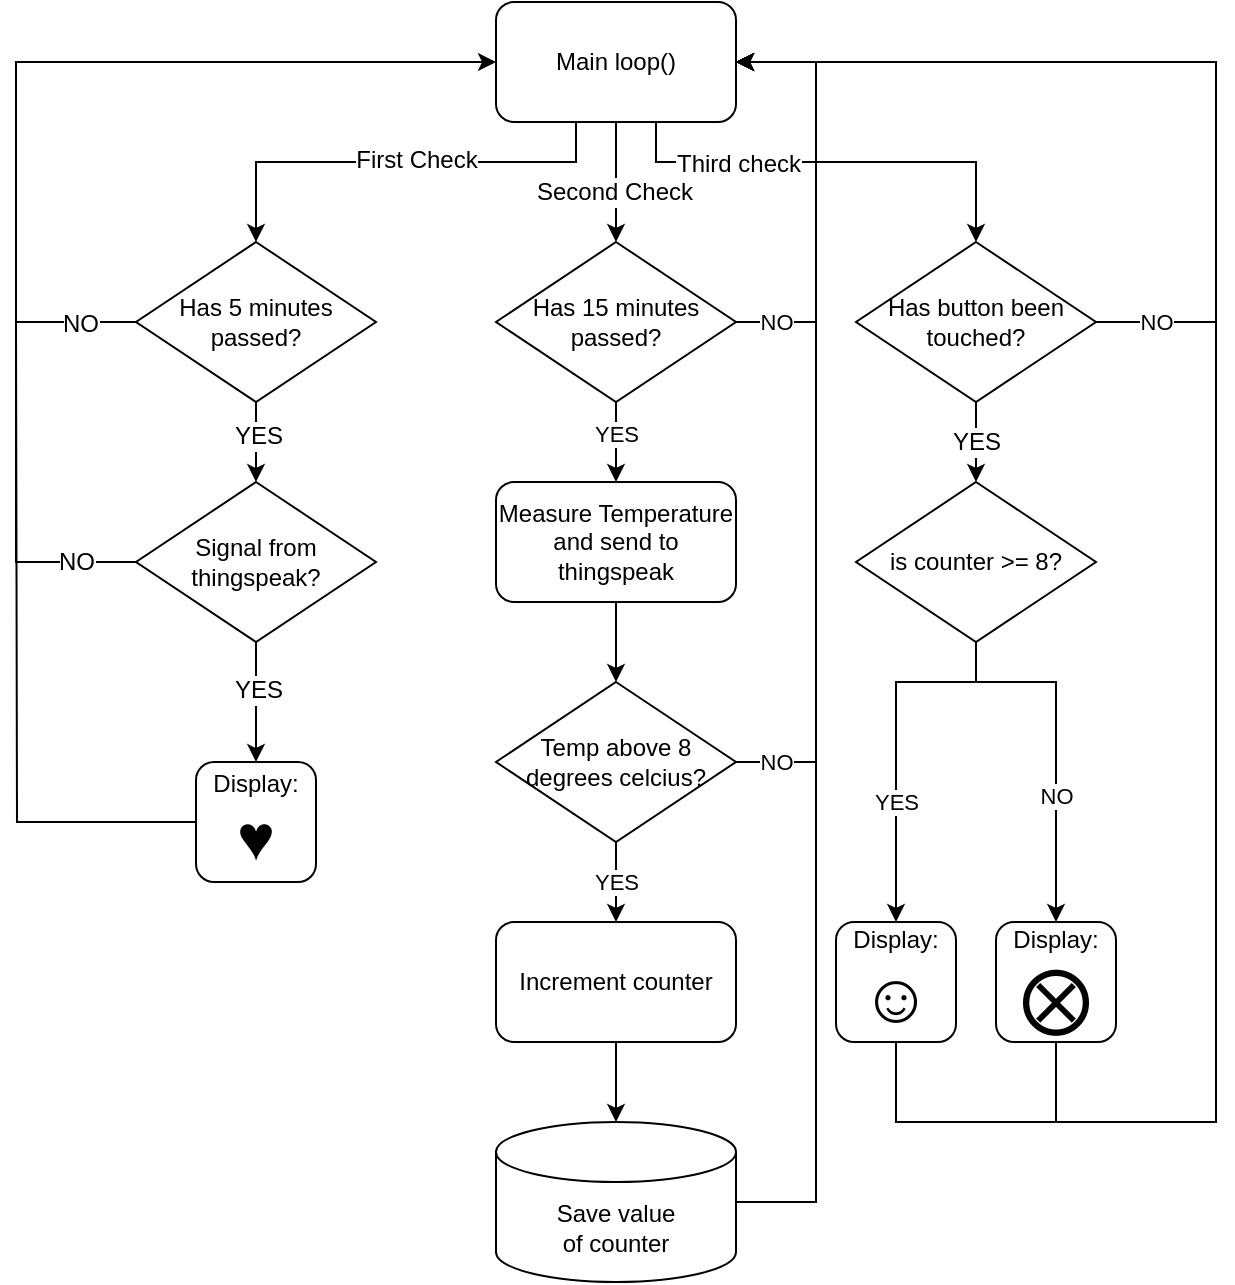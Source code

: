 <mxfile version="17.5.0" type="github">
  <diagram id="5TBrRAbkIkiDny05DDcc" name="Page-1">
    <mxGraphModel dx="946" dy="598" grid="1" gridSize="10" guides="1" tooltips="1" connect="1" arrows="1" fold="1" page="0" pageScale="1" pageWidth="827" pageHeight="1169" math="0" shadow="0">
      <root>
        <mxCell id="0" />
        <mxCell id="1" parent="0" />
        <mxCell id="OD7rqPLrzNohdYKxFNVN-20" style="edgeStyle=orthogonalEdgeStyle;rounded=0;orthogonalLoop=1;jettySize=auto;html=1;entryX=0.5;entryY=0;entryDx=0;entryDy=0;" edge="1" parent="1" source="OD7rqPLrzNohdYKxFNVN-1" target="OD7rqPLrzNohdYKxFNVN-19">
          <mxGeometry relative="1" as="geometry">
            <Array as="points">
              <mxPoint x="400" y="160" />
              <mxPoint x="560" y="160" />
            </Array>
          </mxGeometry>
        </mxCell>
        <mxCell id="OD7rqPLrzNohdYKxFNVN-47" value="Third check" style="edgeLabel;html=1;align=center;verticalAlign=middle;resizable=0;points=[];fontSize=12;" vertex="1" connectable="0" parent="OD7rqPLrzNohdYKxFNVN-20">
          <mxGeometry x="0.067" y="-1" relative="1" as="geometry">
            <mxPoint x="-57" as="offset" />
          </mxGeometry>
        </mxCell>
        <mxCell id="OD7rqPLrzNohdYKxFNVN-48" style="edgeStyle=orthogonalEdgeStyle;rounded=0;orthogonalLoop=1;jettySize=auto;html=1;fontSize=12;" edge="1" parent="1" source="OD7rqPLrzNohdYKxFNVN-1" target="OD7rqPLrzNohdYKxFNVN-2">
          <mxGeometry relative="1" as="geometry">
            <Array as="points">
              <mxPoint x="380" y="170" />
              <mxPoint x="380" y="170" />
            </Array>
          </mxGeometry>
        </mxCell>
        <mxCell id="OD7rqPLrzNohdYKxFNVN-49" value="Second Check" style="edgeLabel;html=1;align=center;verticalAlign=middle;resizable=0;points=[];fontSize=12;" vertex="1" connectable="0" parent="OD7rqPLrzNohdYKxFNVN-48">
          <mxGeometry x="0.167" y="-1" relative="1" as="geometry">
            <mxPoint as="offset" />
          </mxGeometry>
        </mxCell>
        <mxCell id="OD7rqPLrzNohdYKxFNVN-58" style="edgeStyle=orthogonalEdgeStyle;rounded=0;orthogonalLoop=1;jettySize=auto;html=1;entryX=0.5;entryY=0;entryDx=0;entryDy=0;fontSize=32;endArrow=classic;endFill=1;" edge="1" parent="1" source="OD7rqPLrzNohdYKxFNVN-1" target="OD7rqPLrzNohdYKxFNVN-57">
          <mxGeometry relative="1" as="geometry">
            <Array as="points">
              <mxPoint x="360" y="160" />
              <mxPoint x="200" y="160" />
            </Array>
          </mxGeometry>
        </mxCell>
        <mxCell id="OD7rqPLrzNohdYKxFNVN-60" value="First Check" style="edgeLabel;html=1;align=center;verticalAlign=middle;resizable=0;points=[];fontSize=12;" vertex="1" connectable="0" parent="OD7rqPLrzNohdYKxFNVN-58">
          <mxGeometry x="0.118" y="-1" relative="1" as="geometry">
            <mxPoint x="23" as="offset" />
          </mxGeometry>
        </mxCell>
        <mxCell id="OD7rqPLrzNohdYKxFNVN-1" value="Main loop()" style="rounded=1;whiteSpace=wrap;html=1;" vertex="1" parent="1">
          <mxGeometry x="320" y="80" width="120" height="60" as="geometry" />
        </mxCell>
        <mxCell id="OD7rqPLrzNohdYKxFNVN-6" style="edgeStyle=orthogonalEdgeStyle;rounded=0;orthogonalLoop=1;jettySize=auto;html=1;entryX=1;entryY=0.5;entryDx=0;entryDy=0;" edge="1" parent="1" source="OD7rqPLrzNohdYKxFNVN-2" target="OD7rqPLrzNohdYKxFNVN-1">
          <mxGeometry relative="1" as="geometry">
            <Array as="points">
              <mxPoint x="480" y="240" />
              <mxPoint x="480" y="110" />
            </Array>
          </mxGeometry>
        </mxCell>
        <mxCell id="OD7rqPLrzNohdYKxFNVN-7" value="NO" style="edgeLabel;html=1;align=center;verticalAlign=middle;resizable=0;points=[];" vertex="1" connectable="0" parent="OD7rqPLrzNohdYKxFNVN-6">
          <mxGeometry x="-0.162" y="-3" relative="1" as="geometry">
            <mxPoint x="-23" y="48" as="offset" />
          </mxGeometry>
        </mxCell>
        <mxCell id="OD7rqPLrzNohdYKxFNVN-9" style="edgeStyle=orthogonalEdgeStyle;rounded=0;orthogonalLoop=1;jettySize=auto;html=1;" edge="1" parent="1" source="OD7rqPLrzNohdYKxFNVN-2" target="OD7rqPLrzNohdYKxFNVN-8">
          <mxGeometry relative="1" as="geometry" />
        </mxCell>
        <mxCell id="OD7rqPLrzNohdYKxFNVN-13" value="YES" style="edgeLabel;html=1;align=center;verticalAlign=middle;resizable=0;points=[];" vertex="1" connectable="0" parent="OD7rqPLrzNohdYKxFNVN-9">
          <mxGeometry x="-0.2" relative="1" as="geometry">
            <mxPoint as="offset" />
          </mxGeometry>
        </mxCell>
        <mxCell id="OD7rqPLrzNohdYKxFNVN-2" value="Has 15 minutes passed?" style="rhombus;whiteSpace=wrap;html=1;" vertex="1" parent="1">
          <mxGeometry x="320" y="200" width="120" height="80" as="geometry" />
        </mxCell>
        <mxCell id="OD7rqPLrzNohdYKxFNVN-11" style="edgeStyle=orthogonalEdgeStyle;rounded=0;orthogonalLoop=1;jettySize=auto;html=1;entryX=0.5;entryY=0;entryDx=0;entryDy=0;" edge="1" parent="1" source="OD7rqPLrzNohdYKxFNVN-8" target="OD7rqPLrzNohdYKxFNVN-10">
          <mxGeometry relative="1" as="geometry" />
        </mxCell>
        <mxCell id="OD7rqPLrzNohdYKxFNVN-8" value="Measure Temperature and send to thingspeak" style="rounded=1;whiteSpace=wrap;html=1;" vertex="1" parent="1">
          <mxGeometry x="320" y="320" width="120" height="60" as="geometry" />
        </mxCell>
        <mxCell id="OD7rqPLrzNohdYKxFNVN-14" style="edgeStyle=orthogonalEdgeStyle;rounded=0;orthogonalLoop=1;jettySize=auto;html=1;" edge="1" parent="1" source="OD7rqPLrzNohdYKxFNVN-10">
          <mxGeometry relative="1" as="geometry">
            <mxPoint x="440" y="110" as="targetPoint" />
            <Array as="points">
              <mxPoint x="480" y="460" />
              <mxPoint x="480" y="110" />
            </Array>
          </mxGeometry>
        </mxCell>
        <mxCell id="OD7rqPLrzNohdYKxFNVN-15" value="NO" style="edgeLabel;html=1;align=center;verticalAlign=middle;resizable=0;points=[];" vertex="1" connectable="0" parent="OD7rqPLrzNohdYKxFNVN-14">
          <mxGeometry x="-0.161" y="1" relative="1" as="geometry">
            <mxPoint x="-19" y="140" as="offset" />
          </mxGeometry>
        </mxCell>
        <mxCell id="OD7rqPLrzNohdYKxFNVN-17" value="YES" style="edgeStyle=orthogonalEdgeStyle;rounded=0;orthogonalLoop=1;jettySize=auto;html=1;" edge="1" parent="1" source="OD7rqPLrzNohdYKxFNVN-10" target="OD7rqPLrzNohdYKxFNVN-16">
          <mxGeometry relative="1" as="geometry" />
        </mxCell>
        <mxCell id="OD7rqPLrzNohdYKxFNVN-10" value="Temp above 8 degrees celcius?" style="rhombus;whiteSpace=wrap;html=1;" vertex="1" parent="1">
          <mxGeometry x="320" y="420" width="120" height="80" as="geometry" />
        </mxCell>
        <mxCell id="OD7rqPLrzNohdYKxFNVN-23" style="edgeStyle=orthogonalEdgeStyle;rounded=0;orthogonalLoop=1;jettySize=auto;html=1;" edge="1" parent="1" source="OD7rqPLrzNohdYKxFNVN-16" target="OD7rqPLrzNohdYKxFNVN-22">
          <mxGeometry relative="1" as="geometry" />
        </mxCell>
        <mxCell id="OD7rqPLrzNohdYKxFNVN-16" value="Increment counter" style="rounded=1;whiteSpace=wrap;html=1;" vertex="1" parent="1">
          <mxGeometry x="320" y="540" width="120" height="60" as="geometry" />
        </mxCell>
        <mxCell id="OD7rqPLrzNohdYKxFNVN-25" style="edgeStyle=orthogonalEdgeStyle;rounded=0;orthogonalLoop=1;jettySize=auto;html=1;entryX=1;entryY=0.5;entryDx=0;entryDy=0;" edge="1" parent="1" source="OD7rqPLrzNohdYKxFNVN-19" target="OD7rqPLrzNohdYKxFNVN-1">
          <mxGeometry relative="1" as="geometry">
            <Array as="points">
              <mxPoint x="680" y="240" />
              <mxPoint x="680" y="110" />
            </Array>
          </mxGeometry>
        </mxCell>
        <mxCell id="OD7rqPLrzNohdYKxFNVN-26" value="NO" style="edgeLabel;html=1;align=center;verticalAlign=middle;resizable=0;points=[];" vertex="1" connectable="0" parent="OD7rqPLrzNohdYKxFNVN-25">
          <mxGeometry x="-0.27" y="-1" relative="1" as="geometry">
            <mxPoint x="-31" y="97" as="offset" />
          </mxGeometry>
        </mxCell>
        <mxCell id="OD7rqPLrzNohdYKxFNVN-28" style="edgeStyle=orthogonalEdgeStyle;rounded=0;orthogonalLoop=1;jettySize=auto;html=1;entryX=0.5;entryY=0;entryDx=0;entryDy=0;" edge="1" parent="1" source="OD7rqPLrzNohdYKxFNVN-19">
          <mxGeometry relative="1" as="geometry">
            <mxPoint x="560" y="320" as="targetPoint" />
          </mxGeometry>
        </mxCell>
        <mxCell id="OD7rqPLrzNohdYKxFNVN-65" value="YES" style="edgeLabel;html=1;align=center;verticalAlign=middle;resizable=0;points=[];fontSize=12;" vertex="1" connectable="0" parent="OD7rqPLrzNohdYKxFNVN-28">
          <mxGeometry x="-0.5" y="3" relative="1" as="geometry">
            <mxPoint x="-3" y="10" as="offset" />
          </mxGeometry>
        </mxCell>
        <mxCell id="OD7rqPLrzNohdYKxFNVN-19" value="Has button been touched?" style="rhombus;whiteSpace=wrap;html=1;" vertex="1" parent="1">
          <mxGeometry x="500" y="200" width="120" height="80" as="geometry" />
        </mxCell>
        <mxCell id="OD7rqPLrzNohdYKxFNVN-50" style="edgeStyle=orthogonalEdgeStyle;rounded=0;orthogonalLoop=1;jettySize=auto;html=1;entryX=1;entryY=0.5;entryDx=0;entryDy=0;fontSize=12;" edge="1" parent="1" source="OD7rqPLrzNohdYKxFNVN-22" target="OD7rqPLrzNohdYKxFNVN-1">
          <mxGeometry relative="1" as="geometry">
            <Array as="points">
              <mxPoint x="480" y="680" />
              <mxPoint x="480" y="110" />
            </Array>
          </mxGeometry>
        </mxCell>
        <mxCell id="OD7rqPLrzNohdYKxFNVN-22" value="Save value &lt;br&gt;of counter" style="shape=cylinder3;whiteSpace=wrap;html=1;boundedLbl=1;backgroundOutline=1;size=15;" vertex="1" parent="1">
          <mxGeometry x="320" y="640" width="120" height="80" as="geometry" />
        </mxCell>
        <mxCell id="OD7rqPLrzNohdYKxFNVN-35" style="edgeStyle=orthogonalEdgeStyle;rounded=0;orthogonalLoop=1;jettySize=auto;html=1;" edge="1" parent="1" source="OD7rqPLrzNohdYKxFNVN-30" target="OD7rqPLrzNohdYKxFNVN-31">
          <mxGeometry relative="1" as="geometry">
            <Array as="points">
              <mxPoint x="560" y="420" />
              <mxPoint x="520" y="420" />
            </Array>
          </mxGeometry>
        </mxCell>
        <mxCell id="OD7rqPLrzNohdYKxFNVN-37" value="YES" style="edgeLabel;html=1;align=center;verticalAlign=middle;resizable=0;points=[];" vertex="1" connectable="0" parent="OD7rqPLrzNohdYKxFNVN-35">
          <mxGeometry x="0.244" y="-3" relative="1" as="geometry">
            <mxPoint x="3" y="8" as="offset" />
          </mxGeometry>
        </mxCell>
        <mxCell id="OD7rqPLrzNohdYKxFNVN-36" style="edgeStyle=orthogonalEdgeStyle;rounded=0;orthogonalLoop=1;jettySize=auto;html=1;entryX=0.5;entryY=0;entryDx=0;entryDy=0;" edge="1" parent="1" source="OD7rqPLrzNohdYKxFNVN-30" target="OD7rqPLrzNohdYKxFNVN-34">
          <mxGeometry relative="1" as="geometry">
            <Array as="points">
              <mxPoint x="560" y="420" />
              <mxPoint x="600" y="420" />
            </Array>
          </mxGeometry>
        </mxCell>
        <mxCell id="OD7rqPLrzNohdYKxFNVN-38" value="NO" style="edgeLabel;html=1;align=center;verticalAlign=middle;resizable=0;points=[];" vertex="1" connectable="0" parent="OD7rqPLrzNohdYKxFNVN-36">
          <mxGeometry x="0.3" relative="1" as="geometry">
            <mxPoint as="offset" />
          </mxGeometry>
        </mxCell>
        <mxCell id="OD7rqPLrzNohdYKxFNVN-30" value="is counter &amp;gt;= 8?" style="rhombus;whiteSpace=wrap;html=1;" vertex="1" parent="1">
          <mxGeometry x="500" y="320" width="120" height="80" as="geometry" />
        </mxCell>
        <mxCell id="OD7rqPLrzNohdYKxFNVN-51" style="edgeStyle=orthogonalEdgeStyle;rounded=0;orthogonalLoop=1;jettySize=auto;html=1;entryX=1;entryY=0.5;entryDx=0;entryDy=0;fontSize=12;" edge="1" parent="1" source="OD7rqPLrzNohdYKxFNVN-31" target="OD7rqPLrzNohdYKxFNVN-1">
          <mxGeometry relative="1" as="geometry">
            <Array as="points">
              <mxPoint x="520" y="640" />
              <mxPoint x="680" y="640" />
              <mxPoint x="680" y="110" />
            </Array>
          </mxGeometry>
        </mxCell>
        <mxCell id="OD7rqPLrzNohdYKxFNVN-31" value="&lt;font&gt;&lt;font style=&quot;font-size: 12px&quot;&gt;Display:&lt;/font&gt;&lt;br&gt;&lt;font style=&quot;font-size: 35px&quot;&gt;☺︎&lt;/font&gt;&lt;/font&gt;" style="rounded=1;whiteSpace=wrap;html=1;" vertex="1" parent="1">
          <mxGeometry x="490" y="540" width="60" height="60" as="geometry" />
        </mxCell>
        <mxCell id="OD7rqPLrzNohdYKxFNVN-52" style="edgeStyle=orthogonalEdgeStyle;rounded=0;orthogonalLoop=1;jettySize=auto;html=1;fontSize=12;endArrow=none;endFill=0;" edge="1" parent="1" source="OD7rqPLrzNohdYKxFNVN-34">
          <mxGeometry relative="1" as="geometry">
            <mxPoint x="600" y="640" as="targetPoint" />
          </mxGeometry>
        </mxCell>
        <mxCell id="OD7rqPLrzNohdYKxFNVN-34" value="&lt;font&gt;&lt;font style=&quot;font-size: 12px&quot;&gt;Display:&lt;/font&gt;&lt;br&gt;&lt;span style=&quot;font-size: 35px&quot;&gt;⨂&lt;/span&gt;&lt;/font&gt;" style="rounded=1;whiteSpace=wrap;html=1;" vertex="1" parent="1">
          <mxGeometry x="570" y="540" width="60" height="60" as="geometry" />
        </mxCell>
        <mxCell id="OD7rqPLrzNohdYKxFNVN-43" style="edgeStyle=orthogonalEdgeStyle;rounded=0;orthogonalLoop=1;jettySize=auto;html=1;entryX=0;entryY=0.5;entryDx=0;entryDy=0;fontSize=12;" edge="1" parent="1" source="OD7rqPLrzNohdYKxFNVN-41" target="OD7rqPLrzNohdYKxFNVN-1">
          <mxGeometry relative="1" as="geometry">
            <Array as="points">
              <mxPoint x="80" y="360" />
              <mxPoint x="80" y="110" />
            </Array>
          </mxGeometry>
        </mxCell>
        <mxCell id="OD7rqPLrzNohdYKxFNVN-44" value="NO" style="edgeLabel;html=1;align=center;verticalAlign=middle;resizable=0;points=[];fontSize=12;" vertex="1" connectable="0" parent="OD7rqPLrzNohdYKxFNVN-43">
          <mxGeometry x="0.063" y="-3" relative="1" as="geometry">
            <mxPoint x="27" y="232" as="offset" />
          </mxGeometry>
        </mxCell>
        <mxCell id="OD7rqPLrzNohdYKxFNVN-54" style="edgeStyle=orthogonalEdgeStyle;rounded=0;orthogonalLoop=1;jettySize=auto;html=1;fontSize=12;endArrow=classic;endFill=1;" edge="1" parent="1" source="OD7rqPLrzNohdYKxFNVN-41" target="OD7rqPLrzNohdYKxFNVN-53">
          <mxGeometry relative="1" as="geometry" />
        </mxCell>
        <mxCell id="OD7rqPLrzNohdYKxFNVN-66" value="YES" style="edgeLabel;html=1;align=center;verticalAlign=middle;resizable=0;points=[];fontSize=12;" vertex="1" connectable="0" parent="OD7rqPLrzNohdYKxFNVN-54">
          <mxGeometry x="-0.2" y="1" relative="1" as="geometry">
            <mxPoint as="offset" />
          </mxGeometry>
        </mxCell>
        <mxCell id="OD7rqPLrzNohdYKxFNVN-41" value="Signal from thingspeak?" style="rhombus;whiteSpace=wrap;html=1;" vertex="1" parent="1">
          <mxGeometry x="140" y="320" width="120" height="80" as="geometry" />
        </mxCell>
        <mxCell id="OD7rqPLrzNohdYKxFNVN-56" style="edgeStyle=orthogonalEdgeStyle;rounded=0;orthogonalLoop=1;jettySize=auto;html=1;fontSize=12;endArrow=none;endFill=0;" edge="1" parent="1" source="OD7rqPLrzNohdYKxFNVN-53">
          <mxGeometry relative="1" as="geometry">
            <mxPoint x="80" y="240" as="targetPoint" />
          </mxGeometry>
        </mxCell>
        <mxCell id="OD7rqPLrzNohdYKxFNVN-53" value="&lt;font&gt;&lt;font style=&quot;font-size: 12px&quot;&gt;Display:&lt;/font&gt;&lt;br&gt;&lt;font style=&quot;font-size: 32px&quot;&gt;♥︎&lt;/font&gt;&lt;br&gt;&lt;/font&gt;" style="rounded=1;whiteSpace=wrap;html=1;" vertex="1" parent="1">
          <mxGeometry x="170" y="460" width="60" height="60" as="geometry" />
        </mxCell>
        <mxCell id="OD7rqPLrzNohdYKxFNVN-61" style="edgeStyle=orthogonalEdgeStyle;rounded=0;orthogonalLoop=1;jettySize=auto;html=1;fontSize=12;endArrow=none;endFill=0;" edge="1" parent="1" source="OD7rqPLrzNohdYKxFNVN-57">
          <mxGeometry relative="1" as="geometry">
            <mxPoint x="80" y="240" as="targetPoint" />
          </mxGeometry>
        </mxCell>
        <mxCell id="OD7rqPLrzNohdYKxFNVN-62" value="NO" style="edgeLabel;html=1;align=center;verticalAlign=middle;resizable=0;points=[];fontSize=12;" vertex="1" connectable="0" parent="OD7rqPLrzNohdYKxFNVN-61">
          <mxGeometry x="-0.067" y="1" relative="1" as="geometry">
            <mxPoint as="offset" />
          </mxGeometry>
        </mxCell>
        <mxCell id="OD7rqPLrzNohdYKxFNVN-63" style="edgeStyle=orthogonalEdgeStyle;rounded=0;orthogonalLoop=1;jettySize=auto;html=1;fontSize=12;endArrow=classic;endFill=1;" edge="1" parent="1" source="OD7rqPLrzNohdYKxFNVN-57" target="OD7rqPLrzNohdYKxFNVN-41">
          <mxGeometry relative="1" as="geometry" />
        </mxCell>
        <mxCell id="OD7rqPLrzNohdYKxFNVN-64" value="YES" style="edgeLabel;html=1;align=center;verticalAlign=middle;resizable=0;points=[];fontSize=12;" vertex="1" connectable="0" parent="OD7rqPLrzNohdYKxFNVN-63">
          <mxGeometry x="-0.15" y="1" relative="1" as="geometry">
            <mxPoint as="offset" />
          </mxGeometry>
        </mxCell>
        <mxCell id="OD7rqPLrzNohdYKxFNVN-57" value="Has 5 minutes passed?" style="rhombus;whiteSpace=wrap;html=1;" vertex="1" parent="1">
          <mxGeometry x="140" y="200" width="120" height="80" as="geometry" />
        </mxCell>
      </root>
    </mxGraphModel>
  </diagram>
</mxfile>
